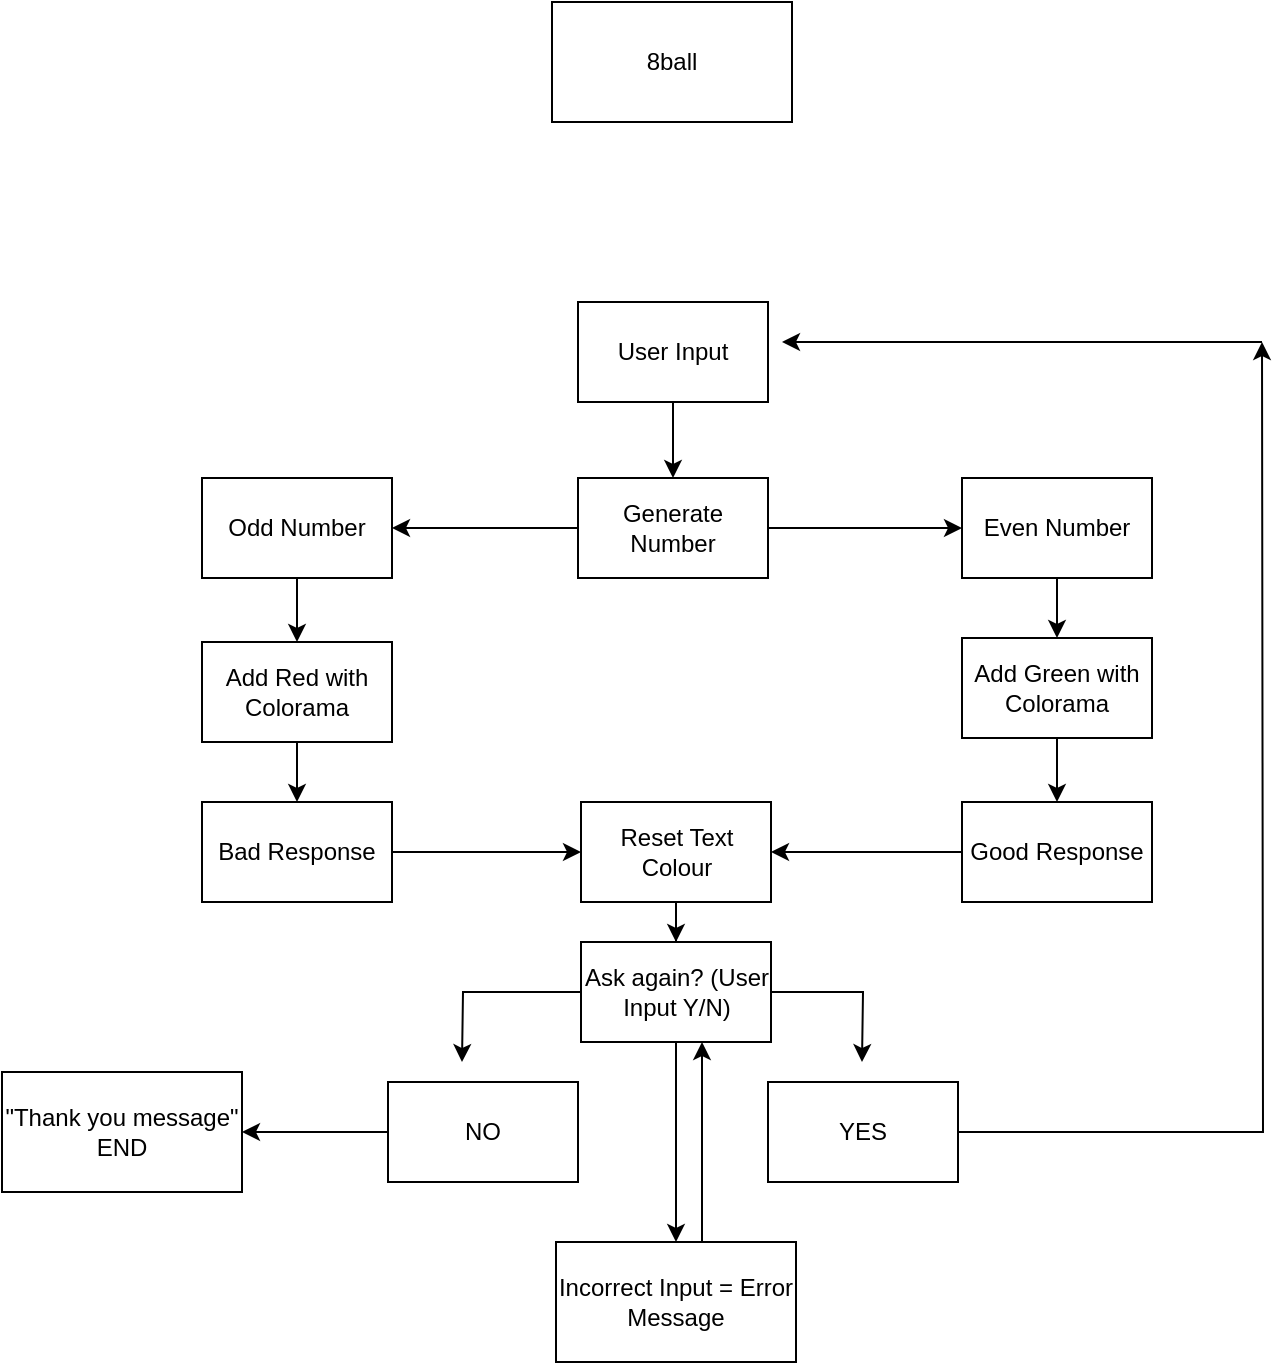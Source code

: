 <mxfile>
    <diagram id="Bxn7v7svd8erL29QG6Dg" name="Page-1">
        <mxGraphModel dx="1174" dy="601" grid="1" gridSize="10" guides="1" tooltips="1" connect="1" arrows="1" fold="1" page="1" pageScale="1" pageWidth="850" pageHeight="1100" math="0" shadow="0">
            <root>
                <mxCell id="0"/>
                <mxCell id="1" parent="0"/>
                <mxCell id="2" value="8ball" style="rounded=0;whiteSpace=wrap;html=1;" vertex="1" parent="1">
                    <mxGeometry x="365" y="30" width="120" height="60" as="geometry"/>
                </mxCell>
                <mxCell id="3" style="edgeStyle=orthogonalEdgeStyle;rounded=0;orthogonalLoop=1;jettySize=auto;html=1;exitX=0.5;exitY=1;exitDx=0;exitDy=0;entryX=0.5;entryY=0;entryDx=0;entryDy=0;" edge="1" parent="1" source="4" target="13">
                    <mxGeometry relative="1" as="geometry"/>
                </mxCell>
                <mxCell id="4" value="User Input" style="rounded=0;whiteSpace=wrap;html=1;" vertex="1" parent="1">
                    <mxGeometry x="378" y="180" width="95" height="50" as="geometry"/>
                </mxCell>
                <mxCell id="5" value="" style="edgeStyle=orthogonalEdgeStyle;rounded=0;orthogonalLoop=1;jettySize=auto;html=1;" edge="1" parent="1" source="6" target="21">
                    <mxGeometry relative="1" as="geometry"/>
                </mxCell>
                <mxCell id="6" value="Good Response" style="rounded=0;whiteSpace=wrap;html=1;" vertex="1" parent="1">
                    <mxGeometry x="570" y="430" width="95" height="50" as="geometry"/>
                </mxCell>
                <mxCell id="7" value="" style="edgeStyle=orthogonalEdgeStyle;rounded=0;orthogonalLoop=1;jettySize=auto;html=1;" edge="1" parent="1" source="8" target="21">
                    <mxGeometry relative="1" as="geometry"/>
                </mxCell>
                <mxCell id="8" value="Bad Response" style="rounded=0;whiteSpace=wrap;html=1;" vertex="1" parent="1">
                    <mxGeometry x="190" y="430" width="95" height="50" as="geometry"/>
                </mxCell>
                <mxCell id="9" value="" style="edgeStyle=orthogonalEdgeStyle;rounded=0;orthogonalLoop=1;jettySize=auto;html=1;" edge="1" parent="1" source="10" target="19">
                    <mxGeometry relative="1" as="geometry"/>
                </mxCell>
                <mxCell id="10" value="Even Number" style="rounded=0;whiteSpace=wrap;html=1;" vertex="1" parent="1">
                    <mxGeometry x="570" y="268" width="95" height="50" as="geometry"/>
                </mxCell>
                <mxCell id="11" value="" style="edgeStyle=orthogonalEdgeStyle;rounded=0;orthogonalLoop=1;jettySize=auto;html=1;" edge="1" parent="1" source="13" target="15">
                    <mxGeometry relative="1" as="geometry"/>
                </mxCell>
                <mxCell id="12" value="" style="edgeStyle=orthogonalEdgeStyle;rounded=0;orthogonalLoop=1;jettySize=auto;html=1;" edge="1" parent="1" source="13" target="10">
                    <mxGeometry relative="1" as="geometry"/>
                </mxCell>
                <mxCell id="13" value="Generate Number" style="rounded=0;whiteSpace=wrap;html=1;" vertex="1" parent="1">
                    <mxGeometry x="378" y="268" width="95" height="50" as="geometry"/>
                </mxCell>
                <mxCell id="14" value="" style="edgeStyle=orthogonalEdgeStyle;rounded=0;orthogonalLoop=1;jettySize=auto;html=1;" edge="1" parent="1" source="15" target="17">
                    <mxGeometry relative="1" as="geometry"/>
                </mxCell>
                <mxCell id="15" value="Odd Number" style="rounded=0;whiteSpace=wrap;html=1;" vertex="1" parent="1">
                    <mxGeometry x="190" y="268" width="95" height="50" as="geometry"/>
                </mxCell>
                <mxCell id="16" value="" style="edgeStyle=orthogonalEdgeStyle;rounded=0;orthogonalLoop=1;jettySize=auto;html=1;" edge="1" parent="1" source="17" target="8">
                    <mxGeometry relative="1" as="geometry"/>
                </mxCell>
                <mxCell id="17" value="Add Red with Colorama" style="rounded=0;whiteSpace=wrap;html=1;" vertex="1" parent="1">
                    <mxGeometry x="190" y="350" width="95" height="50" as="geometry"/>
                </mxCell>
                <mxCell id="18" value="" style="edgeStyle=orthogonalEdgeStyle;rounded=0;orthogonalLoop=1;jettySize=auto;html=1;" edge="1" parent="1" source="19" target="6">
                    <mxGeometry relative="1" as="geometry"/>
                </mxCell>
                <mxCell id="19" value="Add Green with Colorama" style="rounded=0;whiteSpace=wrap;html=1;" vertex="1" parent="1">
                    <mxGeometry x="570" y="348" width="95" height="50" as="geometry"/>
                </mxCell>
                <mxCell id="20" value="" style="edgeStyle=orthogonalEdgeStyle;rounded=0;orthogonalLoop=1;jettySize=auto;html=1;" edge="1" parent="1" source="21" target="24">
                    <mxGeometry relative="1" as="geometry"/>
                </mxCell>
                <mxCell id="21" value="Reset Text Colour" style="rounded=0;whiteSpace=wrap;html=1;" vertex="1" parent="1">
                    <mxGeometry x="379.5" y="430" width="95" height="50" as="geometry"/>
                </mxCell>
                <mxCell id="22" value="" style="edgeStyle=orthogonalEdgeStyle;rounded=0;orthogonalLoop=1;jettySize=auto;html=1;" edge="1" parent="1" source="24">
                    <mxGeometry relative="1" as="geometry">
                        <mxPoint x="320" y="560" as="targetPoint"/>
                    </mxGeometry>
                </mxCell>
                <mxCell id="23" value="" style="edgeStyle=orthogonalEdgeStyle;rounded=0;orthogonalLoop=1;jettySize=auto;html=1;" edge="1" parent="1" source="24" target="32">
                    <mxGeometry relative="1" as="geometry"/>
                </mxCell>
                <mxCell id="24" value="Ask again? (User Input Y/N)" style="rounded=0;whiteSpace=wrap;html=1;" vertex="1" parent="1">
                    <mxGeometry x="379.5" y="500" width="95" height="50" as="geometry"/>
                </mxCell>
                <mxCell id="25" value="" style="edgeStyle=orthogonalEdgeStyle;rounded=0;orthogonalLoop=1;jettySize=auto;html=1;" edge="1" parent="1" source="26" target="33">
                    <mxGeometry relative="1" as="geometry"/>
                </mxCell>
                <mxCell id="26" value="NO" style="rounded=0;whiteSpace=wrap;html=1;" vertex="1" parent="1">
                    <mxGeometry x="283" y="570" width="95" height="50" as="geometry"/>
                </mxCell>
                <mxCell id="27" value="" style="edgeStyle=orthogonalEdgeStyle;rounded=0;orthogonalLoop=1;jettySize=auto;html=1;" edge="1" parent="1" source="28">
                    <mxGeometry relative="1" as="geometry">
                        <mxPoint x="720" y="200" as="targetPoint"/>
                    </mxGeometry>
                </mxCell>
                <mxCell id="28" value="YES" style="rounded=0;whiteSpace=wrap;html=1;" vertex="1" parent="1">
                    <mxGeometry x="473" y="570" width="95" height="50" as="geometry"/>
                </mxCell>
                <mxCell id="29" value="" style="edgeStyle=orthogonalEdgeStyle;rounded=0;orthogonalLoop=1;jettySize=auto;html=1;" edge="1" parent="1" source="24">
                    <mxGeometry relative="1" as="geometry">
                        <mxPoint x="475" y="525" as="sourcePoint"/>
                        <mxPoint x="520" y="560" as="targetPoint"/>
                    </mxGeometry>
                </mxCell>
                <mxCell id="30" value="" style="endArrow=classic;html=1;rounded=0;" edge="1" parent="1">
                    <mxGeometry width="50" height="50" relative="1" as="geometry">
                        <mxPoint x="720" y="200" as="sourcePoint"/>
                        <mxPoint x="480" y="200" as="targetPoint"/>
                    </mxGeometry>
                </mxCell>
                <mxCell id="31" value="" style="edgeStyle=orthogonalEdgeStyle;rounded=0;orthogonalLoop=1;jettySize=auto;html=1;" edge="1" parent="1" source="32" target="24">
                    <mxGeometry relative="1" as="geometry">
                        <Array as="points">
                            <mxPoint x="440" y="600"/>
                            <mxPoint x="440" y="600"/>
                        </Array>
                    </mxGeometry>
                </mxCell>
                <mxCell id="32" value="Incorrect Input = Error Message" style="rounded=0;whiteSpace=wrap;html=1;" vertex="1" parent="1">
                    <mxGeometry x="367" y="650" width="120" height="60" as="geometry"/>
                </mxCell>
                <mxCell id="33" value="&quot;Thank you message&quot; END" style="rounded=0;whiteSpace=wrap;html=1;" vertex="1" parent="1">
                    <mxGeometry x="90" y="565" width="120" height="60" as="geometry"/>
                </mxCell>
            </root>
        </mxGraphModel>
    </diagram>
</mxfile>